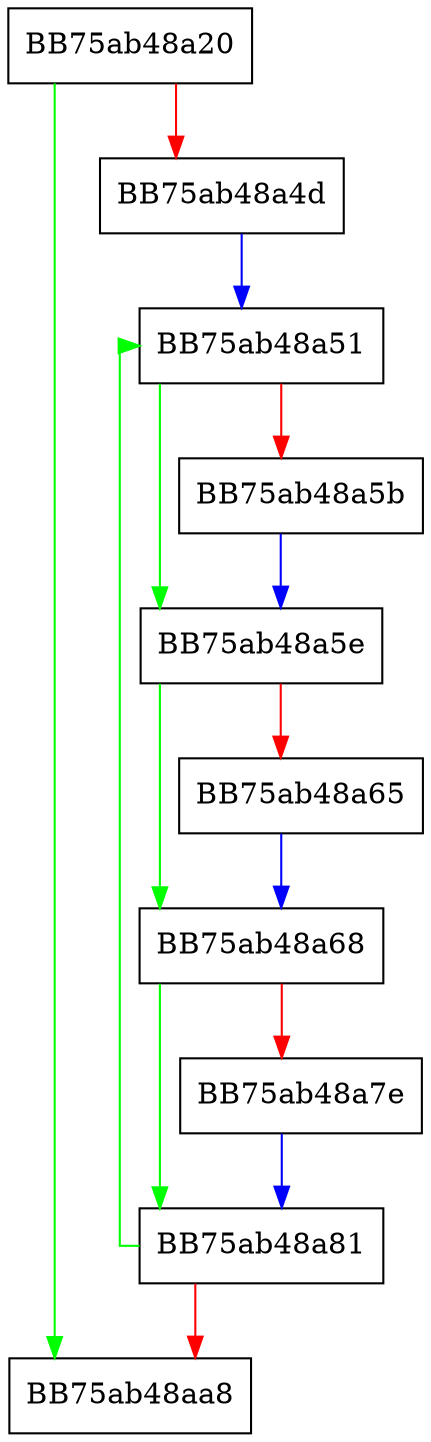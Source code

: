 digraph GetCollectReasonBitmask {
  node [shape="box"];
  graph [splines=ortho];
  BB75ab48a20 -> BB75ab48aa8 [color="green"];
  BB75ab48a20 -> BB75ab48a4d [color="red"];
  BB75ab48a4d -> BB75ab48a51 [color="blue"];
  BB75ab48a51 -> BB75ab48a5e [color="green"];
  BB75ab48a51 -> BB75ab48a5b [color="red"];
  BB75ab48a5b -> BB75ab48a5e [color="blue"];
  BB75ab48a5e -> BB75ab48a68 [color="green"];
  BB75ab48a5e -> BB75ab48a65 [color="red"];
  BB75ab48a65 -> BB75ab48a68 [color="blue"];
  BB75ab48a68 -> BB75ab48a81 [color="green"];
  BB75ab48a68 -> BB75ab48a7e [color="red"];
  BB75ab48a7e -> BB75ab48a81 [color="blue"];
  BB75ab48a81 -> BB75ab48a51 [color="green"];
  BB75ab48a81 -> BB75ab48aa8 [color="red"];
}